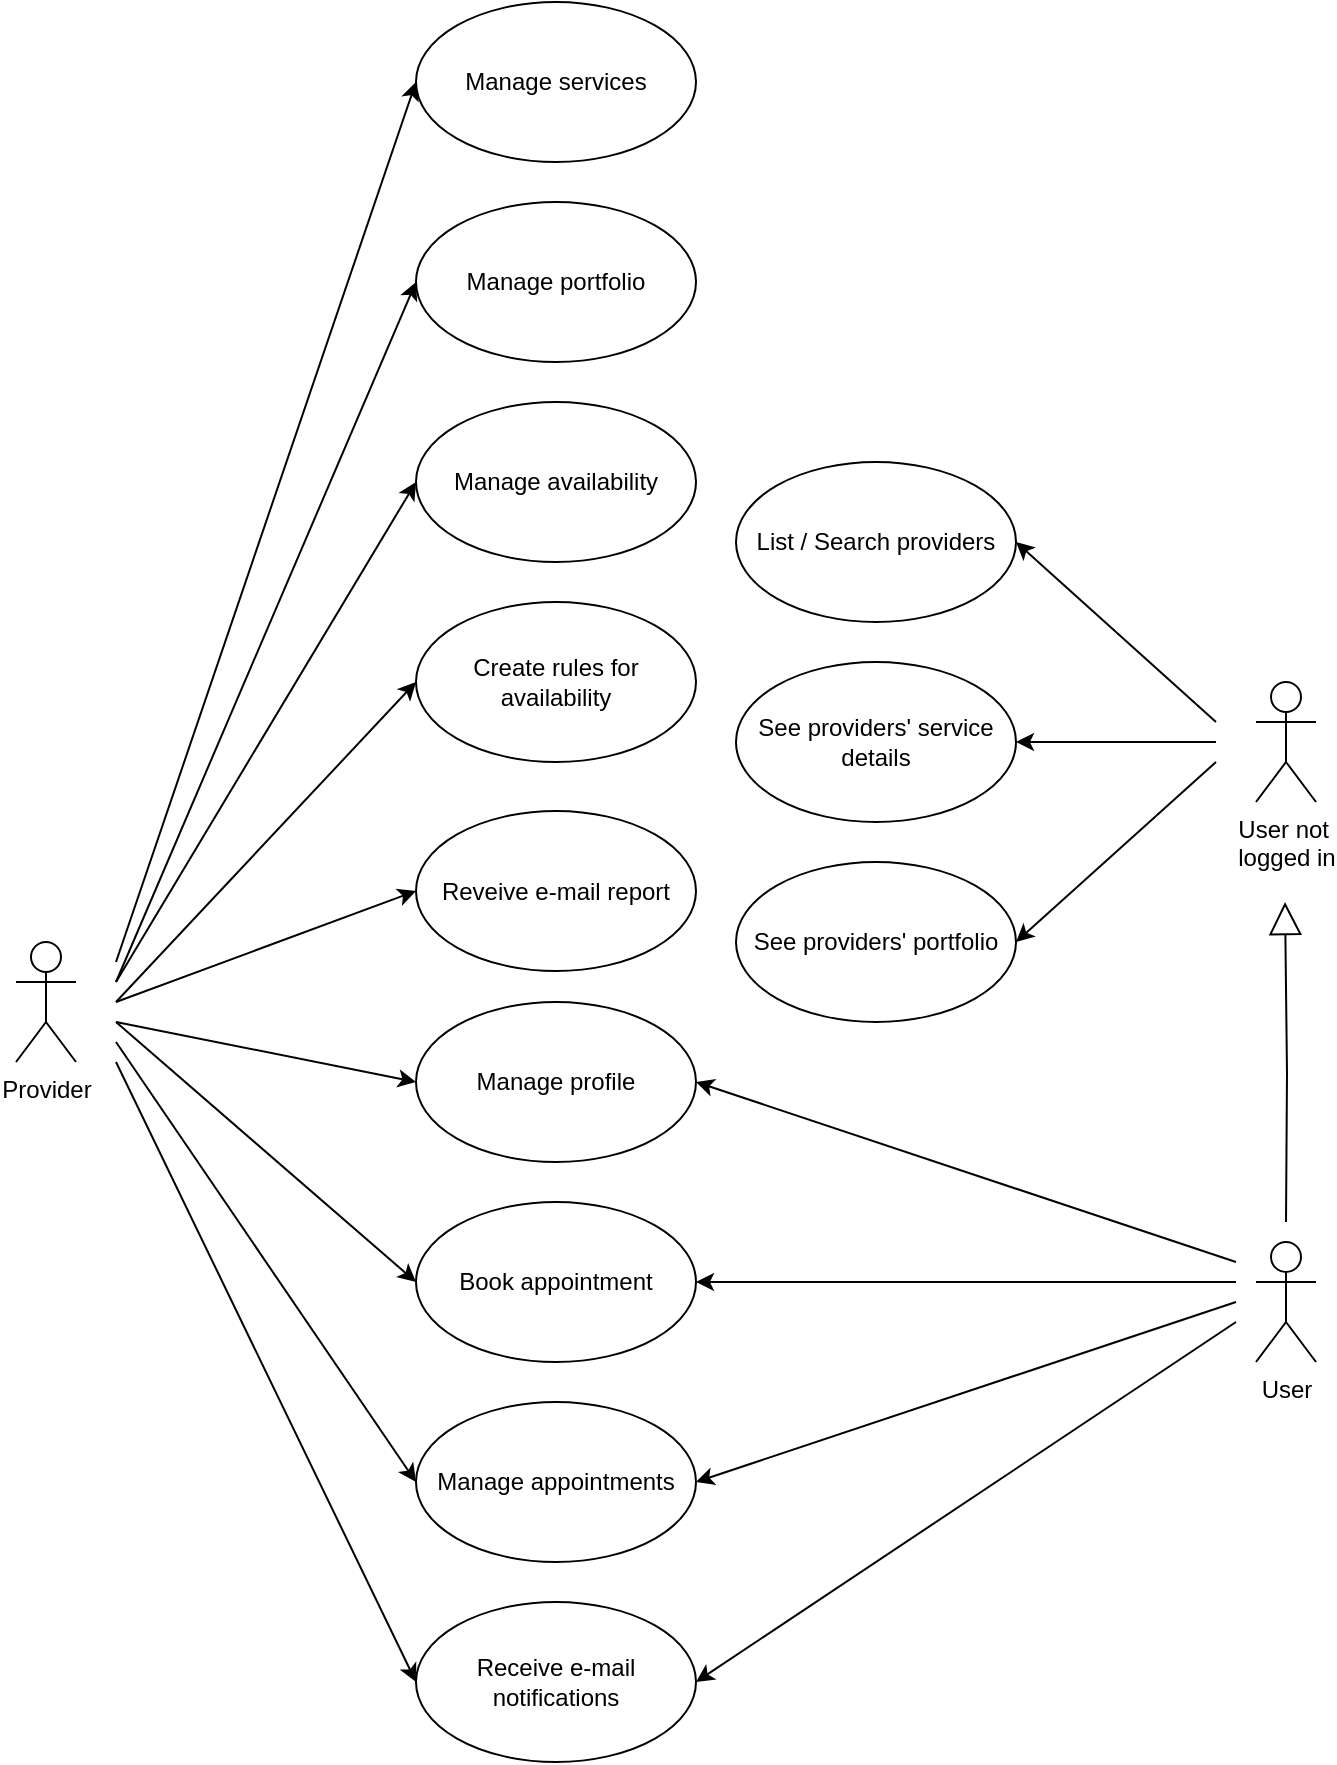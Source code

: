 <mxfile version="24.9.3">
  <diagram name="1 oldal" id="6snMAdnBOzPVcwCTkAoE">
    <mxGraphModel dx="1434" dy="1907" grid="1" gridSize="10" guides="1" tooltips="1" connect="1" arrows="1" fold="1" page="1" pageScale="1" pageWidth="827" pageHeight="1169" math="0" shadow="0">
      <root>
        <mxCell id="0" />
        <mxCell id="1" parent="0" />
        <mxCell id="OGwfnmJ1fgWCDifVqoHn-2" value="Provider" style="shape=umlActor;verticalLabelPosition=bottom;verticalAlign=top;html=1;outlineConnect=0;" vertex="1" parent="1">
          <mxGeometry x="320" y="320" width="30" height="60" as="geometry" />
        </mxCell>
        <mxCell id="OGwfnmJ1fgWCDifVqoHn-3" value="Manage services" style="ellipse;whiteSpace=wrap;html=1;" vertex="1" parent="1">
          <mxGeometry x="520" y="-150" width="140" height="80" as="geometry" />
        </mxCell>
        <mxCell id="OGwfnmJ1fgWCDifVqoHn-4" value="Manage portfolio" style="ellipse;whiteSpace=wrap;html=1;" vertex="1" parent="1">
          <mxGeometry x="520" y="-50" width="140" height="80" as="geometry" />
        </mxCell>
        <mxCell id="OGwfnmJ1fgWCDifVqoHn-5" value="" style="endArrow=classic;html=1;rounded=0;entryX=0;entryY=0.5;entryDx=0;entryDy=0;" edge="1" parent="1" target="OGwfnmJ1fgWCDifVqoHn-4">
          <mxGeometry width="50" height="50" relative="1" as="geometry">
            <mxPoint x="370" y="340" as="sourcePoint" />
            <mxPoint x="480" y="260" as="targetPoint" />
          </mxGeometry>
        </mxCell>
        <mxCell id="OGwfnmJ1fgWCDifVqoHn-6" value="Manage availability" style="ellipse;whiteSpace=wrap;html=1;" vertex="1" parent="1">
          <mxGeometry x="520" y="50" width="140" height="80" as="geometry" />
        </mxCell>
        <mxCell id="OGwfnmJ1fgWCDifVqoHn-7" value="" style="endArrow=classic;html=1;rounded=0;entryX=0;entryY=0.5;entryDx=0;entryDy=0;" edge="1" parent="1" target="OGwfnmJ1fgWCDifVqoHn-6">
          <mxGeometry width="50" height="50" relative="1" as="geometry">
            <mxPoint x="370" y="340" as="sourcePoint" />
            <mxPoint x="480" y="350" as="targetPoint" />
          </mxGeometry>
        </mxCell>
        <mxCell id="OGwfnmJ1fgWCDifVqoHn-8" value="" style="endArrow=classic;html=1;rounded=0;entryX=0;entryY=0.5;entryDx=0;entryDy=0;" edge="1" parent="1" target="OGwfnmJ1fgWCDifVqoHn-12">
          <mxGeometry width="50" height="50" relative="1" as="geometry">
            <mxPoint x="370" y="350" as="sourcePoint" />
            <mxPoint x="480" y="530" as="targetPoint" />
          </mxGeometry>
        </mxCell>
        <mxCell id="OGwfnmJ1fgWCDifVqoHn-9" value="User" style="shape=umlActor;verticalLabelPosition=bottom;verticalAlign=top;html=1;outlineConnect=0;" vertex="1" parent="1">
          <mxGeometry x="940" y="470" width="30" height="60" as="geometry" />
        </mxCell>
        <mxCell id="OGwfnmJ1fgWCDifVqoHn-10" value="Create rules for availability" style="ellipse;whiteSpace=wrap;html=1;" vertex="1" parent="1">
          <mxGeometry x="520" y="150" width="140" height="80" as="geometry" />
        </mxCell>
        <mxCell id="OGwfnmJ1fgWCDifVqoHn-11" value="" style="endArrow=classic;html=1;rounded=0;entryX=0;entryY=0.5;entryDx=0;entryDy=0;" edge="1" parent="1" target="OGwfnmJ1fgWCDifVqoHn-10">
          <mxGeometry width="50" height="50" relative="1" as="geometry">
            <mxPoint x="370" y="350" as="sourcePoint" />
            <mxPoint x="480" y="440" as="targetPoint" />
          </mxGeometry>
        </mxCell>
        <mxCell id="OGwfnmJ1fgWCDifVqoHn-12" value="Reveive e-mail report" style="ellipse;whiteSpace=wrap;html=1;" vertex="1" parent="1">
          <mxGeometry x="520" y="254.5" width="140" height="80" as="geometry" />
        </mxCell>
        <mxCell id="OGwfnmJ1fgWCDifVqoHn-13" value="" style="endArrow=classic;html=1;rounded=0;entryX=0;entryY=0.5;entryDx=0;entryDy=0;" edge="1" parent="1" target="OGwfnmJ1fgWCDifVqoHn-3">
          <mxGeometry width="50" height="50" relative="1" as="geometry">
            <mxPoint x="370" y="330" as="sourcePoint" />
            <mxPoint x="480" y="160" as="targetPoint" />
          </mxGeometry>
        </mxCell>
        <mxCell id="OGwfnmJ1fgWCDifVqoHn-16" value="Manage profile" style="ellipse;whiteSpace=wrap;html=1;" vertex="1" parent="1">
          <mxGeometry x="520" y="350" width="140" height="80" as="geometry" />
        </mxCell>
        <mxCell id="OGwfnmJ1fgWCDifVqoHn-17" value="Book appointment" style="ellipse;whiteSpace=wrap;html=1;" vertex="1" parent="1">
          <mxGeometry x="520" y="450" width="140" height="80" as="geometry" />
        </mxCell>
        <mxCell id="OGwfnmJ1fgWCDifVqoHn-18" value="" style="endArrow=classic;html=1;rounded=0;entryX=0;entryY=0.5;entryDx=0;entryDy=0;" edge="1" parent="1" target="OGwfnmJ1fgWCDifVqoHn-16">
          <mxGeometry width="50" height="50" relative="1" as="geometry">
            <mxPoint x="370" y="360" as="sourcePoint" />
            <mxPoint x="480" y="-250" as="targetPoint" />
          </mxGeometry>
        </mxCell>
        <mxCell id="OGwfnmJ1fgWCDifVqoHn-19" value="Manage appointments" style="ellipse;whiteSpace=wrap;html=1;" vertex="1" parent="1">
          <mxGeometry x="520" y="550" width="140" height="80" as="geometry" />
        </mxCell>
        <mxCell id="OGwfnmJ1fgWCDifVqoHn-20" value="" style="endArrow=classic;html=1;rounded=0;entryX=0;entryY=0.5;entryDx=0;entryDy=0;" edge="1" parent="1" target="OGwfnmJ1fgWCDifVqoHn-17">
          <mxGeometry width="50" height="50" relative="1" as="geometry">
            <mxPoint x="370" y="360" as="sourcePoint" />
            <mxPoint x="480" y="-140" as="targetPoint" />
          </mxGeometry>
        </mxCell>
        <mxCell id="OGwfnmJ1fgWCDifVqoHn-21" value="" style="endArrow=classic;html=1;rounded=0;entryX=0;entryY=0.5;entryDx=0;entryDy=0;" edge="1" parent="1" target="OGwfnmJ1fgWCDifVqoHn-23">
          <mxGeometry width="50" height="50" relative="1" as="geometry">
            <mxPoint x="370" y="380" as="sourcePoint" />
            <mxPoint x="480" y="30" as="targetPoint" />
          </mxGeometry>
        </mxCell>
        <mxCell id="OGwfnmJ1fgWCDifVqoHn-23" value="Receive e-mail notifications" style="ellipse;whiteSpace=wrap;html=1;" vertex="1" parent="1">
          <mxGeometry x="520" y="650" width="140" height="80" as="geometry" />
        </mxCell>
        <mxCell id="OGwfnmJ1fgWCDifVqoHn-24" value="" style="endArrow=classic;html=1;rounded=0;entryX=0;entryY=0.5;entryDx=0;entryDy=0;" edge="1" parent="1" target="OGwfnmJ1fgWCDifVqoHn-19">
          <mxGeometry width="50" height="50" relative="1" as="geometry">
            <mxPoint x="370" y="370" as="sourcePoint" />
            <mxPoint x="480" y="-70" as="targetPoint" />
          </mxGeometry>
        </mxCell>
        <mxCell id="OGwfnmJ1fgWCDifVqoHn-26" value="List / Search providers" style="ellipse;whiteSpace=wrap;html=1;" vertex="1" parent="1">
          <mxGeometry x="680" y="80" width="140" height="80" as="geometry" />
        </mxCell>
        <mxCell id="OGwfnmJ1fgWCDifVqoHn-27" value="See providers&#39; service details" style="ellipse;whiteSpace=wrap;html=1;" vertex="1" parent="1">
          <mxGeometry x="680" y="180" width="140" height="80" as="geometry" />
        </mxCell>
        <mxCell id="OGwfnmJ1fgWCDifVqoHn-29" value="See providers&#39; portfolio" style="ellipse;whiteSpace=wrap;html=1;" vertex="1" parent="1">
          <mxGeometry x="680" y="280" width="140" height="80" as="geometry" />
        </mxCell>
        <mxCell id="OGwfnmJ1fgWCDifVqoHn-33" value="User not&amp;nbsp;&lt;div&gt;logged in&lt;/div&gt;" style="shape=umlActor;verticalLabelPosition=bottom;verticalAlign=top;html=1;outlineConnect=0;" vertex="1" parent="1">
          <mxGeometry x="940" y="190" width="30" height="60" as="geometry" />
        </mxCell>
        <mxCell id="OGwfnmJ1fgWCDifVqoHn-39" value="" style="endArrow=classic;html=1;rounded=0;entryX=1;entryY=0.5;entryDx=0;entryDy=0;" edge="1" parent="1" target="OGwfnmJ1fgWCDifVqoHn-16">
          <mxGeometry width="50" height="50" relative="1" as="geometry">
            <mxPoint x="930" y="480" as="sourcePoint" />
            <mxPoint x="967" y="-120" as="targetPoint" />
          </mxGeometry>
        </mxCell>
        <mxCell id="OGwfnmJ1fgWCDifVqoHn-40" value="" style="endArrow=classic;html=1;rounded=0;entryX=1;entryY=0.5;entryDx=0;entryDy=0;" edge="1" parent="1" target="OGwfnmJ1fgWCDifVqoHn-17">
          <mxGeometry width="50" height="50" relative="1" as="geometry">
            <mxPoint x="930" y="490" as="sourcePoint" />
            <mxPoint x="660" y="-90" as="targetPoint" />
          </mxGeometry>
        </mxCell>
        <mxCell id="OGwfnmJ1fgWCDifVqoHn-41" value="" style="endArrow=classic;html=1;rounded=0;entryX=1;entryY=0.5;entryDx=0;entryDy=0;" edge="1" parent="1" target="OGwfnmJ1fgWCDifVqoHn-19">
          <mxGeometry width="50" height="50" relative="1" as="geometry">
            <mxPoint x="930" y="500" as="sourcePoint" />
            <mxPoint x="670" y="-80" as="targetPoint" />
          </mxGeometry>
        </mxCell>
        <mxCell id="OGwfnmJ1fgWCDifVqoHn-42" value="" style="endArrow=classic;html=1;rounded=0;entryX=1;entryY=0.5;entryDx=0;entryDy=0;" edge="1" parent="1" target="OGwfnmJ1fgWCDifVqoHn-23">
          <mxGeometry width="50" height="50" relative="1" as="geometry">
            <mxPoint x="930" y="510" as="sourcePoint" />
            <mxPoint x="680" y="-70" as="targetPoint" />
          </mxGeometry>
        </mxCell>
        <mxCell id="OGwfnmJ1fgWCDifVqoHn-43" value="" style="endArrow=classic;html=1;rounded=0;entryX=1;entryY=0.5;entryDx=0;entryDy=0;" edge="1" parent="1" target="OGwfnmJ1fgWCDifVqoHn-26">
          <mxGeometry width="50" height="50" relative="1" as="geometry">
            <mxPoint x="920" y="210" as="sourcePoint" />
            <mxPoint x="690" y="-240" as="targetPoint" />
          </mxGeometry>
        </mxCell>
        <mxCell id="OGwfnmJ1fgWCDifVqoHn-44" value="" style="endArrow=classic;html=1;rounded=0;entryX=1;entryY=0.5;entryDx=0;entryDy=0;" edge="1" parent="1" target="OGwfnmJ1fgWCDifVqoHn-27">
          <mxGeometry width="50" height="50" relative="1" as="geometry">
            <mxPoint x="920" y="220" as="sourcePoint" />
            <mxPoint x="700" y="-230" as="targetPoint" />
          </mxGeometry>
        </mxCell>
        <mxCell id="OGwfnmJ1fgWCDifVqoHn-45" value="" style="endArrow=classic;html=1;rounded=0;entryX=1;entryY=0.5;entryDx=0;entryDy=0;" edge="1" parent="1" target="OGwfnmJ1fgWCDifVqoHn-29">
          <mxGeometry width="50" height="50" relative="1" as="geometry">
            <mxPoint x="920" y="230" as="sourcePoint" />
            <mxPoint x="710" y="-220" as="targetPoint" />
          </mxGeometry>
        </mxCell>
        <mxCell id="OGwfnmJ1fgWCDifVqoHn-46" style="edgeStyle=orthogonalEdgeStyle;rounded=0;orthogonalLoop=1;jettySize=auto;html=1;endArrow=block;endFill=0;endSize=14;" edge="1" parent="1">
          <mxGeometry relative="1" as="geometry">
            <mxPoint x="954.5" y="300" as="targetPoint" />
            <mxPoint x="955" y="460" as="sourcePoint" />
          </mxGeometry>
        </mxCell>
      </root>
    </mxGraphModel>
  </diagram>
</mxfile>
